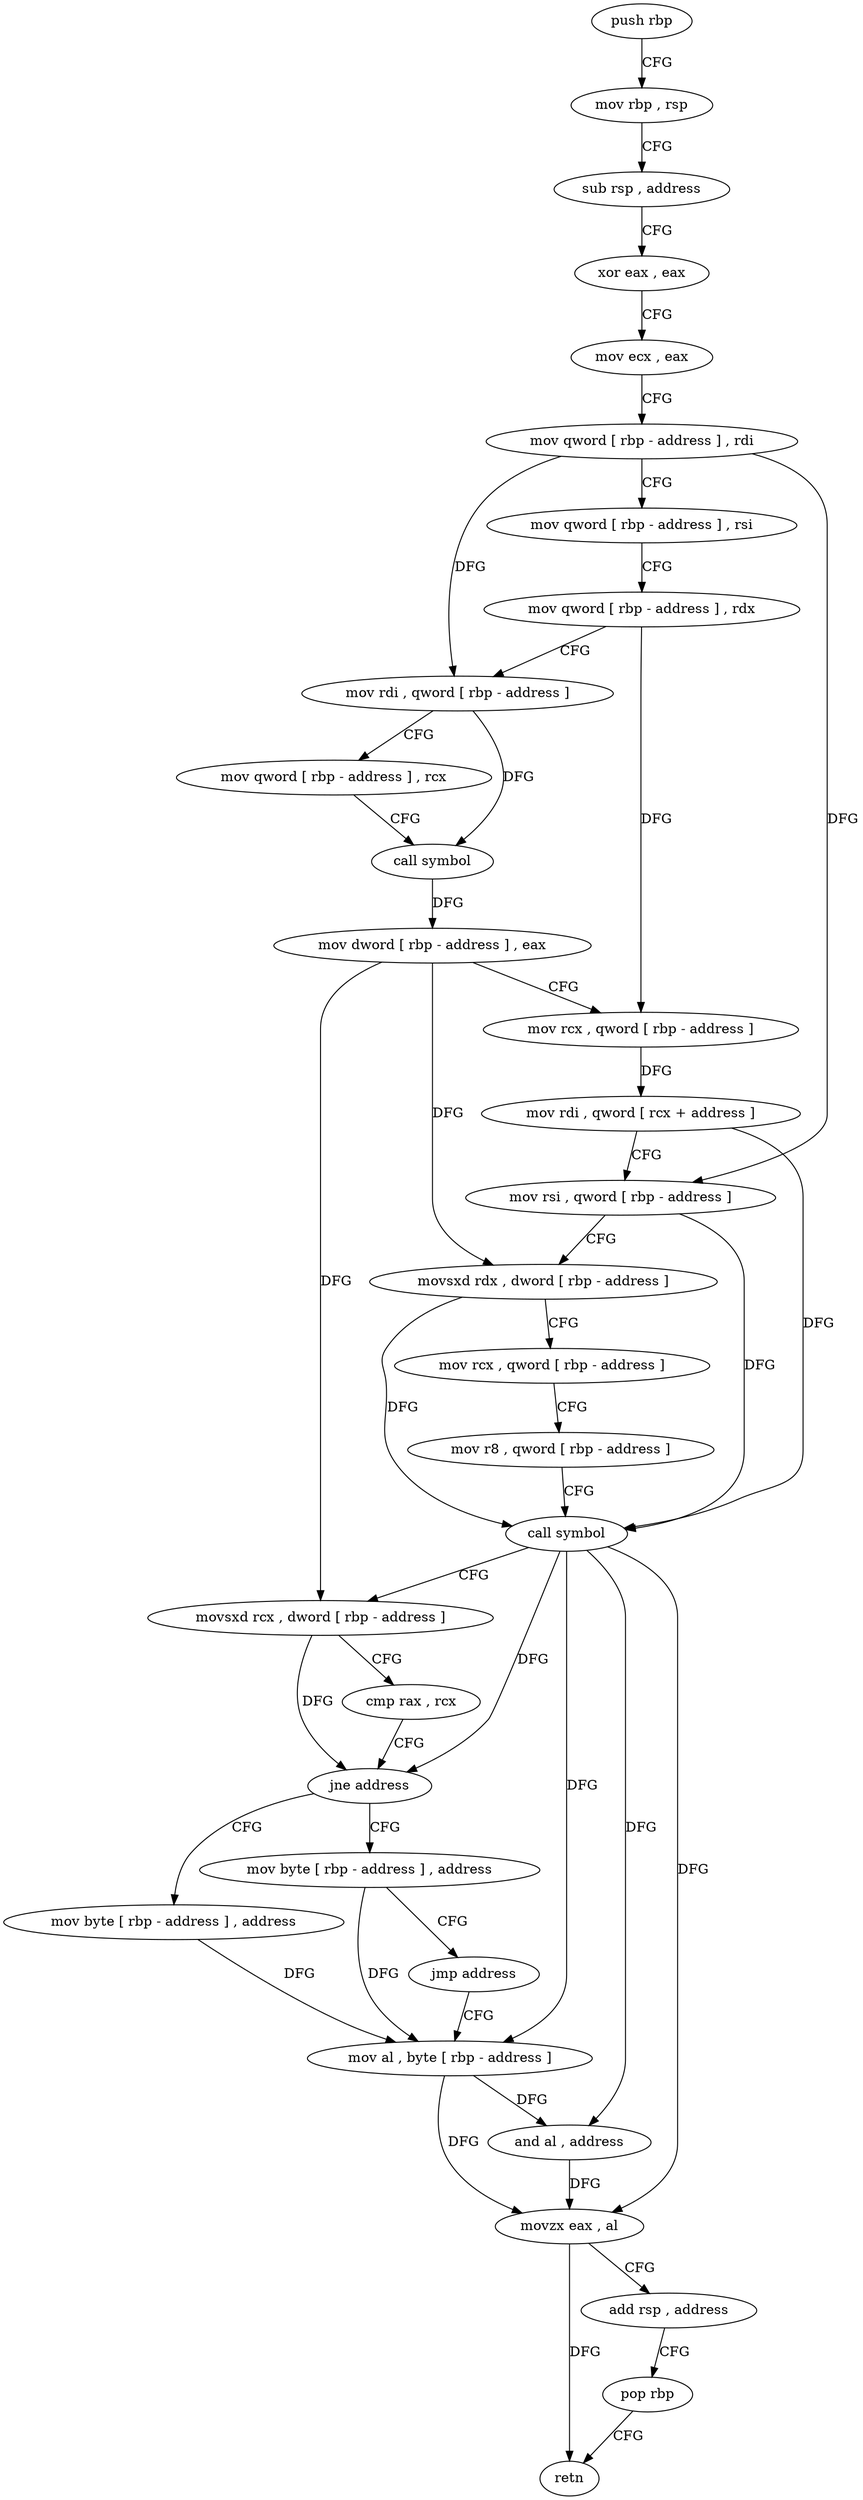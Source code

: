 digraph "func" {
"4220720" [label = "push rbp" ]
"4220721" [label = "mov rbp , rsp" ]
"4220724" [label = "sub rsp , address" ]
"4220728" [label = "xor eax , eax" ]
"4220730" [label = "mov ecx , eax" ]
"4220732" [label = "mov qword [ rbp - address ] , rdi" ]
"4220736" [label = "mov qword [ rbp - address ] , rsi" ]
"4220740" [label = "mov qword [ rbp - address ] , rdx" ]
"4220744" [label = "mov rdi , qword [ rbp - address ]" ]
"4220748" [label = "mov qword [ rbp - address ] , rcx" ]
"4220752" [label = "call symbol" ]
"4220757" [label = "mov dword [ rbp - address ] , eax" ]
"4220760" [label = "mov rcx , qword [ rbp - address ]" ]
"4220764" [label = "mov rdi , qword [ rcx + address ]" ]
"4220768" [label = "mov rsi , qword [ rbp - address ]" ]
"4220772" [label = "movsxd rdx , dword [ rbp - address ]" ]
"4220776" [label = "mov rcx , qword [ rbp - address ]" ]
"4220780" [label = "mov r8 , qword [ rbp - address ]" ]
"4220784" [label = "call symbol" ]
"4220789" [label = "movsxd rcx , dword [ rbp - address ]" ]
"4220793" [label = "cmp rax , rcx" ]
"4220796" [label = "jne address" ]
"4220811" [label = "mov byte [ rbp - address ] , address" ]
"4220802" [label = "mov byte [ rbp - address ] , address" ]
"4220815" [label = "mov al , byte [ rbp - address ]" ]
"4220806" [label = "jmp address" ]
"4220818" [label = "and al , address" ]
"4220820" [label = "movzx eax , al" ]
"4220823" [label = "add rsp , address" ]
"4220827" [label = "pop rbp" ]
"4220828" [label = "retn" ]
"4220720" -> "4220721" [ label = "CFG" ]
"4220721" -> "4220724" [ label = "CFG" ]
"4220724" -> "4220728" [ label = "CFG" ]
"4220728" -> "4220730" [ label = "CFG" ]
"4220730" -> "4220732" [ label = "CFG" ]
"4220732" -> "4220736" [ label = "CFG" ]
"4220732" -> "4220744" [ label = "DFG" ]
"4220732" -> "4220768" [ label = "DFG" ]
"4220736" -> "4220740" [ label = "CFG" ]
"4220740" -> "4220744" [ label = "CFG" ]
"4220740" -> "4220760" [ label = "DFG" ]
"4220744" -> "4220748" [ label = "CFG" ]
"4220744" -> "4220752" [ label = "DFG" ]
"4220748" -> "4220752" [ label = "CFG" ]
"4220752" -> "4220757" [ label = "DFG" ]
"4220757" -> "4220760" [ label = "CFG" ]
"4220757" -> "4220772" [ label = "DFG" ]
"4220757" -> "4220789" [ label = "DFG" ]
"4220760" -> "4220764" [ label = "DFG" ]
"4220764" -> "4220768" [ label = "CFG" ]
"4220764" -> "4220784" [ label = "DFG" ]
"4220768" -> "4220772" [ label = "CFG" ]
"4220768" -> "4220784" [ label = "DFG" ]
"4220772" -> "4220776" [ label = "CFG" ]
"4220772" -> "4220784" [ label = "DFG" ]
"4220776" -> "4220780" [ label = "CFG" ]
"4220780" -> "4220784" [ label = "CFG" ]
"4220784" -> "4220789" [ label = "CFG" ]
"4220784" -> "4220796" [ label = "DFG" ]
"4220784" -> "4220815" [ label = "DFG" ]
"4220784" -> "4220818" [ label = "DFG" ]
"4220784" -> "4220820" [ label = "DFG" ]
"4220789" -> "4220793" [ label = "CFG" ]
"4220789" -> "4220796" [ label = "DFG" ]
"4220793" -> "4220796" [ label = "CFG" ]
"4220796" -> "4220811" [ label = "CFG" ]
"4220796" -> "4220802" [ label = "CFG" ]
"4220811" -> "4220815" [ label = "DFG" ]
"4220802" -> "4220806" [ label = "CFG" ]
"4220802" -> "4220815" [ label = "DFG" ]
"4220815" -> "4220818" [ label = "DFG" ]
"4220815" -> "4220820" [ label = "DFG" ]
"4220806" -> "4220815" [ label = "CFG" ]
"4220818" -> "4220820" [ label = "DFG" ]
"4220820" -> "4220823" [ label = "CFG" ]
"4220820" -> "4220828" [ label = "DFG" ]
"4220823" -> "4220827" [ label = "CFG" ]
"4220827" -> "4220828" [ label = "CFG" ]
}
